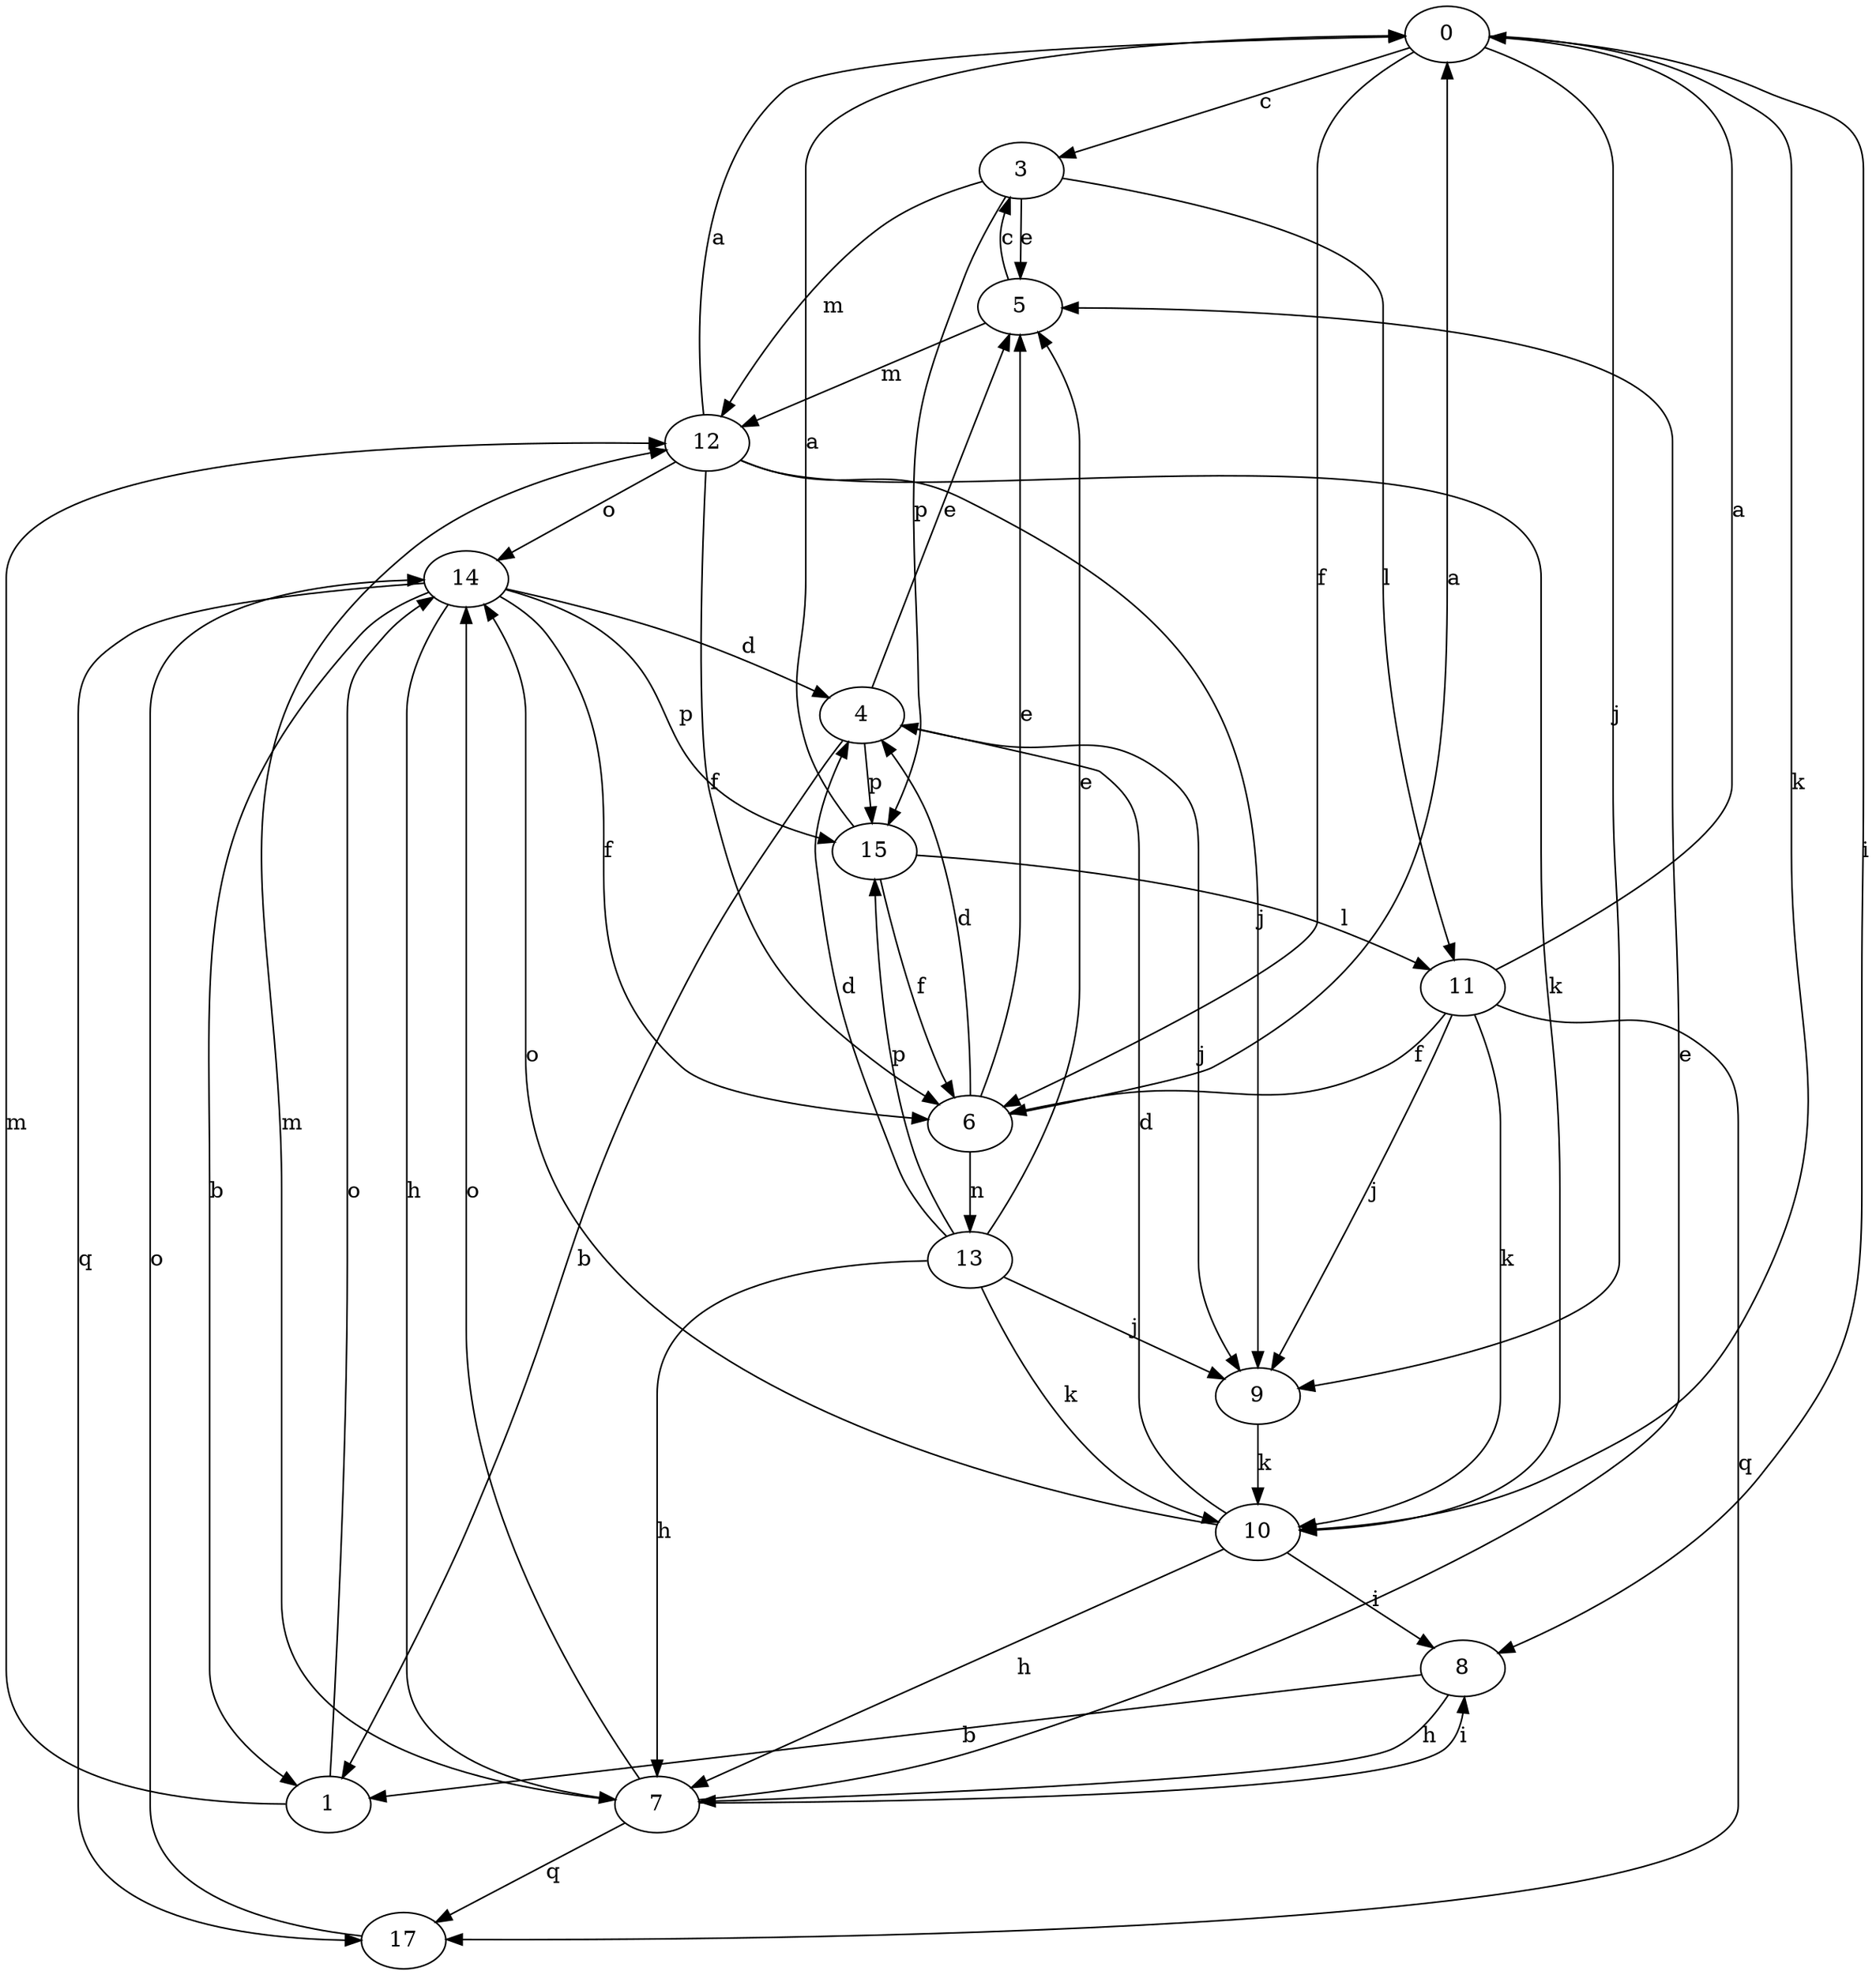 strict digraph  {
0;
1;
3;
4;
5;
6;
7;
8;
9;
10;
11;
12;
13;
14;
15;
17;
0 -> 3  [label=c];
0 -> 6  [label=f];
0 -> 8  [label=i];
0 -> 9  [label=j];
0 -> 10  [label=k];
1 -> 12  [label=m];
1 -> 14  [label=o];
3 -> 5  [label=e];
3 -> 11  [label=l];
3 -> 12  [label=m];
3 -> 15  [label=p];
4 -> 1  [label=b];
4 -> 5  [label=e];
4 -> 9  [label=j];
4 -> 15  [label=p];
5 -> 3  [label=c];
5 -> 12  [label=m];
6 -> 0  [label=a];
6 -> 4  [label=d];
6 -> 5  [label=e];
6 -> 13  [label=n];
7 -> 5  [label=e];
7 -> 8  [label=i];
7 -> 12  [label=m];
7 -> 14  [label=o];
7 -> 17  [label=q];
8 -> 1  [label=b];
8 -> 7  [label=h];
9 -> 10  [label=k];
10 -> 4  [label=d];
10 -> 7  [label=h];
10 -> 8  [label=i];
10 -> 14  [label=o];
11 -> 0  [label=a];
11 -> 6  [label=f];
11 -> 9  [label=j];
11 -> 10  [label=k];
11 -> 17  [label=q];
12 -> 0  [label=a];
12 -> 6  [label=f];
12 -> 9  [label=j];
12 -> 10  [label=k];
12 -> 14  [label=o];
13 -> 4  [label=d];
13 -> 5  [label=e];
13 -> 7  [label=h];
13 -> 9  [label=j];
13 -> 10  [label=k];
13 -> 15  [label=p];
14 -> 1  [label=b];
14 -> 4  [label=d];
14 -> 6  [label=f];
14 -> 7  [label=h];
14 -> 15  [label=p];
14 -> 17  [label=q];
15 -> 0  [label=a];
15 -> 6  [label=f];
15 -> 11  [label=l];
17 -> 14  [label=o];
}
